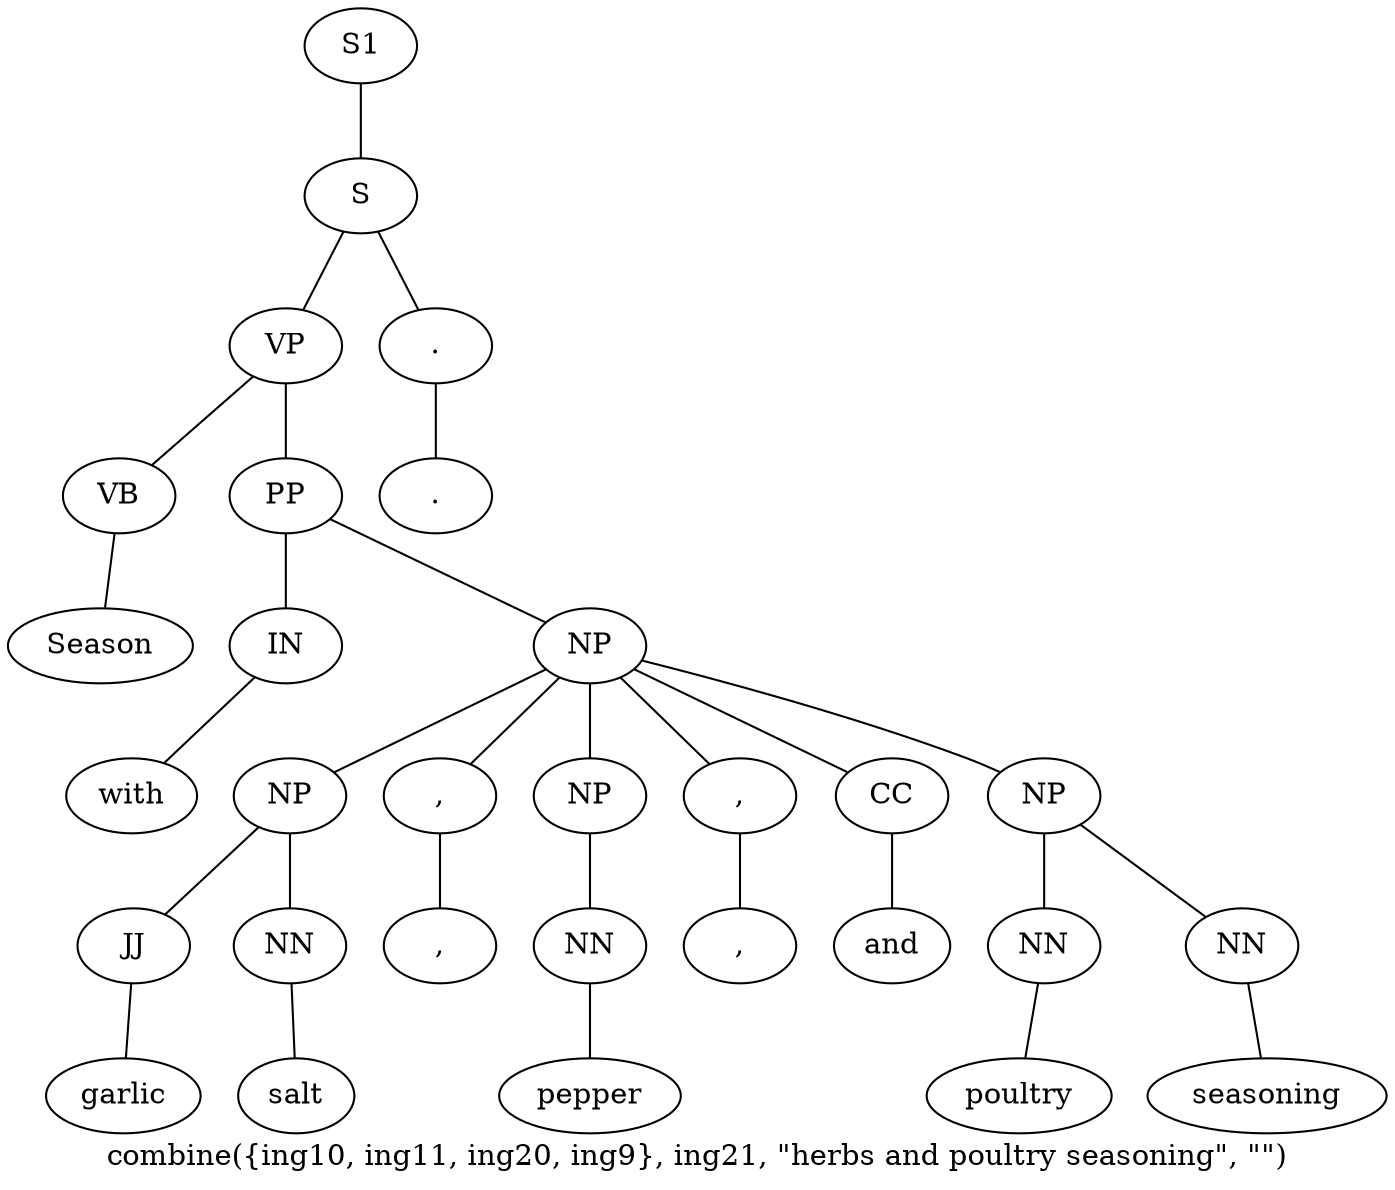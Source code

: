graph SyntaxGraph {
	label = "combine({ing10, ing11, ing20, ing9}, ing21, \"herbs and poultry seasoning\", \"\")";
	Node0 [label="S1"];
	Node1 [label="S"];
	Node2 [label="VP"];
	Node3 [label="VB"];
	Node4 [label="Season"];
	Node5 [label="PP"];
	Node6 [label="IN"];
	Node7 [label="with"];
	Node8 [label="NP"];
	Node9 [label="NP"];
	Node10 [label="JJ"];
	Node11 [label="garlic"];
	Node12 [label="NN"];
	Node13 [label="salt"];
	Node14 [label=","];
	Node15 [label=","];
	Node16 [label="NP"];
	Node17 [label="NN"];
	Node18 [label="pepper"];
	Node19 [label=","];
	Node20 [label=","];
	Node21 [label="CC"];
	Node22 [label="and"];
	Node23 [label="NP"];
	Node24 [label="NN"];
	Node25 [label="poultry"];
	Node26 [label="NN"];
	Node27 [label="seasoning"];
	Node28 [label="."];
	Node29 [label="."];

	Node0 -- Node1;
	Node1 -- Node2;
	Node1 -- Node28;
	Node2 -- Node3;
	Node2 -- Node5;
	Node3 -- Node4;
	Node5 -- Node6;
	Node5 -- Node8;
	Node6 -- Node7;
	Node8 -- Node9;
	Node8 -- Node14;
	Node8 -- Node16;
	Node8 -- Node19;
	Node8 -- Node21;
	Node8 -- Node23;
	Node9 -- Node10;
	Node9 -- Node12;
	Node10 -- Node11;
	Node12 -- Node13;
	Node14 -- Node15;
	Node16 -- Node17;
	Node17 -- Node18;
	Node19 -- Node20;
	Node21 -- Node22;
	Node23 -- Node24;
	Node23 -- Node26;
	Node24 -- Node25;
	Node26 -- Node27;
	Node28 -- Node29;
}